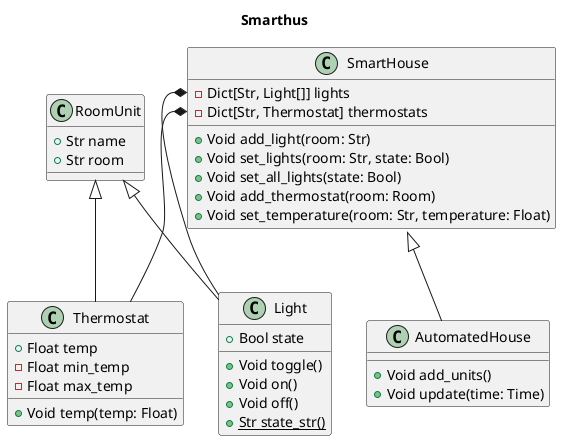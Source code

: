 @startuml

title Smarthus

class RoomUnit {
  + Str name
  + Str room
}

class Light extends RoomUnit {
  + Bool state
  + Void toggle()
  + Void on()
  + Void off()
  + {static} Str state_str()
}

class Thermostat extends RoomUnit {
  + Float temp
  - Float min_temp
  - Float max_temp
  + Void temp(temp: Float)
}

class SmartHouse {
  - Dict[Str, Light[]] lights
  - Dict[Str, Thermostat] thermostats
  + Void add_light(room: Str)
  + Void set_lights(room: Str, state: Bool)
  + Void set_all_lights(state: Bool)
  + Void add_thermostat(room: Room)
  + Void set_temperature(room: Str, temperature: Float)
}

class AutomatedHouse extends SmartHouse {
  + Void add_units()
  + Void update(time: Time)
}

SmartHouse::lights *-- Light
SmartHouse::thermostats *-- Thermostat

@enduml
